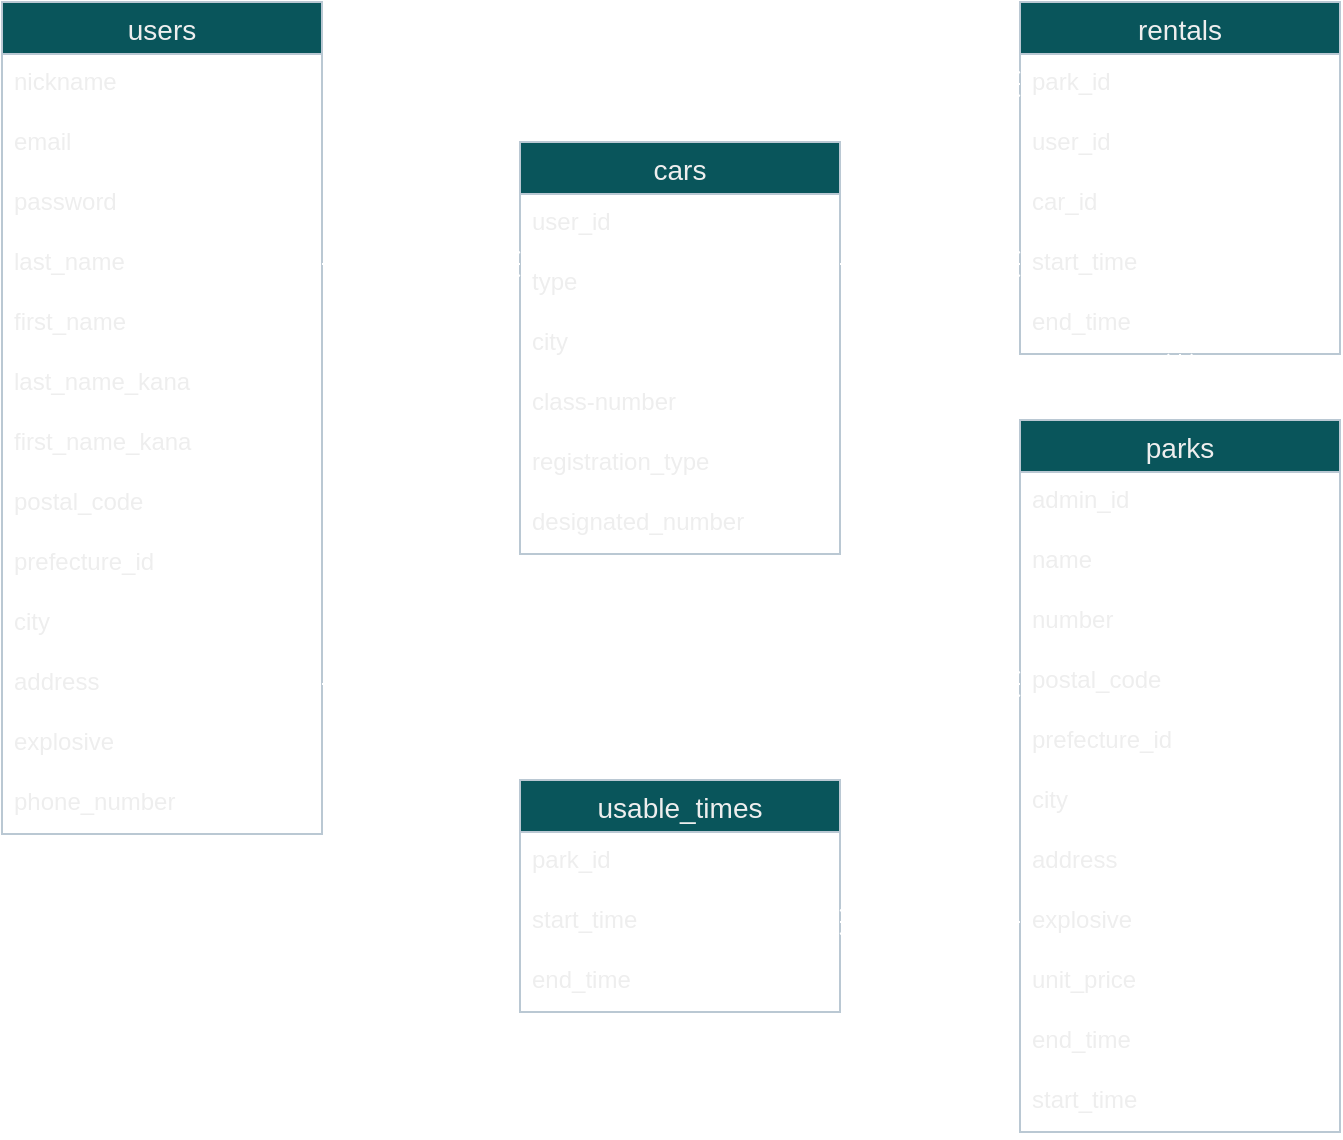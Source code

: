 <mxfile version="14.2.4" type="embed" pages="2">
    <diagram id="XNjfClBHZB1zD1rXNSsi" name="main">
        <mxGraphModel dx="681" dy="807" grid="1" gridSize="10" guides="1" tooltips="1" connect="1" arrows="1" fold="1" page="1" pageScale="1" pageWidth="827" pageHeight="1169" math="0" shadow="0">
            <root>
                <mxCell id="0"/>
                <mxCell id="1" parent="0"/>
                <mxCell id="6" value="users" style="swimlane;fontStyle=0;childLayout=stackLayout;horizontal=1;startSize=26;horizontalStack=0;resizeParent=1;resizeParentMax=0;resizeLast=0;collapsible=1;marginBottom=0;align=center;fontSize=14;labelBorderColor=none;fillColor=#09555B;strokeColor=#BAC8D3;fontColor=#EEEEEE;" parent="1" vertex="1">
                    <mxGeometry x="121" y="20" width="160" height="416" as="geometry">
                        <mxRectangle x="140" y="110" width="50" height="26" as="alternateBounds"/>
                    </mxGeometry>
                </mxCell>
                <mxCell id="7" value="nickname" style="text;strokeColor=none;fillColor=none;spacingLeft=4;spacingRight=4;overflow=hidden;rotatable=0;points=[[0,0.5],[1,0.5]];portConstraint=eastwest;fontSize=12;labelBorderColor=none;fontColor=#EEEEEE;" parent="6" vertex="1">
                    <mxGeometry y="26" width="160" height="30" as="geometry"/>
                </mxCell>
                <mxCell id="8" value="email" style="text;strokeColor=none;fillColor=none;spacingLeft=4;spacingRight=4;overflow=hidden;rotatable=0;points=[[0,0.5],[1,0.5]];portConstraint=eastwest;fontSize=12;labelBorderColor=none;fontColor=#EEEEEE;" parent="6" vertex="1">
                    <mxGeometry y="56" width="160" height="30" as="geometry"/>
                </mxCell>
                <mxCell id="9" value="password" style="text;strokeColor=none;fillColor=none;spacingLeft=4;spacingRight=4;overflow=hidden;rotatable=0;points=[[0,0.5],[1,0.5]];portConstraint=eastwest;fontSize=12;labelBorderColor=none;fontColor=#EEEEEE;" parent="6" vertex="1">
                    <mxGeometry y="86" width="160" height="30" as="geometry"/>
                </mxCell>
                <mxCell id="10" value="last_name" style="text;strokeColor=none;fillColor=none;spacingLeft=4;spacingRight=4;overflow=hidden;rotatable=0;points=[[0,0.5],[1,0.5]];portConstraint=eastwest;fontSize=12;labelBorderColor=none;fontColor=#EEEEEE;" parent="6" vertex="1">
                    <mxGeometry y="116" width="160" height="30" as="geometry"/>
                </mxCell>
                <mxCell id="11" value="first_name" style="text;strokeColor=none;fillColor=none;spacingLeft=4;spacingRight=4;overflow=hidden;rotatable=0;points=[[0,0.5],[1,0.5]];portConstraint=eastwest;fontSize=12;labelBorderColor=none;fontColor=#EEEEEE;" parent="6" vertex="1">
                    <mxGeometry y="146" width="160" height="30" as="geometry"/>
                </mxCell>
                <mxCell id="12" value="last_name_kana" style="text;strokeColor=none;fillColor=none;spacingLeft=4;spacingRight=4;overflow=hidden;rotatable=0;points=[[0,0.5],[1,0.5]];portConstraint=eastwest;fontSize=12;labelBorderColor=none;fontColor=#EEEEEE;" parent="6" vertex="1">
                    <mxGeometry y="176" width="160" height="30" as="geometry"/>
                </mxCell>
                <mxCell id="13" value="first_name_kana" style="text;strokeColor=none;fillColor=none;spacingLeft=4;spacingRight=4;overflow=hidden;rotatable=0;points=[[0,0.5],[1,0.5]];portConstraint=eastwest;fontSize=12;labelBorderColor=none;fontColor=#EEEEEE;" parent="6" vertex="1">
                    <mxGeometry y="206" width="160" height="30" as="geometry"/>
                </mxCell>
                <mxCell id="24" value="postal_code" style="text;strokeColor=none;fillColor=none;spacingLeft=4;spacingRight=4;overflow=hidden;rotatable=0;points=[[0,0.5],[1,0.5]];portConstraint=eastwest;fontSize=12;labelBorderColor=none;fontColor=#EEEEEE;" parent="6" vertex="1">
                    <mxGeometry y="236" width="160" height="30" as="geometry"/>
                </mxCell>
                <mxCell id="25" value="prefecture_id" style="text;strokeColor=none;fillColor=none;spacingLeft=4;spacingRight=4;overflow=hidden;rotatable=0;points=[[0,0.5],[1,0.5]];portConstraint=eastwest;fontSize=12;labelBorderColor=none;fontColor=#EEEEEE;" parent="6" vertex="1">
                    <mxGeometry y="266" width="160" height="30" as="geometry"/>
                </mxCell>
                <mxCell id="26" value="city" style="text;strokeColor=none;fillColor=none;spacingLeft=4;spacingRight=4;overflow=hidden;rotatable=0;points=[[0,0.5],[1,0.5]];portConstraint=eastwest;fontSize=12;labelBorderColor=none;fontColor=#EEEEEE;" parent="6" vertex="1">
                    <mxGeometry y="296" width="160" height="30" as="geometry"/>
                </mxCell>
                <mxCell id="27" value="address" style="text;strokeColor=none;fillColor=none;spacingLeft=4;spacingRight=4;overflow=hidden;rotatable=0;points=[[0,0.5],[1,0.5]];portConstraint=eastwest;fontSize=12;labelBorderColor=none;fontColor=#EEEEEE;" parent="6" vertex="1">
                    <mxGeometry y="326" width="160" height="30" as="geometry"/>
                </mxCell>
                <mxCell id="28" value="explosive" style="text;strokeColor=none;fillColor=none;spacingLeft=4;spacingRight=4;overflow=hidden;rotatable=0;points=[[0,0.5],[1,0.5]];portConstraint=eastwest;fontSize=12;labelBorderColor=none;fontColor=#EEEEEE;" parent="6" vertex="1">
                    <mxGeometry y="356" width="160" height="30" as="geometry"/>
                </mxCell>
                <mxCell id="29" value="phone_number" style="text;strokeColor=none;fillColor=none;spacingLeft=4;spacingRight=4;overflow=hidden;rotatable=0;points=[[0,0.5],[1,0.5]];portConstraint=eastwest;fontSize=12;labelBorderColor=none;fontColor=#EEEEEE;" parent="6" vertex="1">
                    <mxGeometry y="386" width="160" height="30" as="geometry"/>
                </mxCell>
                <mxCell id="46" value="rentals" style="swimlane;fontStyle=0;childLayout=stackLayout;horizontal=1;startSize=26;horizontalStack=0;resizeParent=1;resizeParentMax=0;resizeLast=0;collapsible=1;marginBottom=0;align=center;fontSize=14;labelBorderColor=none;fillColor=#09555B;strokeColor=#BAC8D3;fontColor=#EEEEEE;" parent="1" vertex="1">
                    <mxGeometry x="630" y="20" width="160" height="176" as="geometry">
                        <mxRectangle x="140" y="110" width="50" height="26" as="alternateBounds"/>
                    </mxGeometry>
                </mxCell>
                <mxCell id="47" value="park_id" style="text;strokeColor=none;fillColor=none;spacingLeft=4;spacingRight=4;overflow=hidden;rotatable=0;points=[[0,0.5],[1,0.5]];portConstraint=eastwest;fontSize=12;labelBorderColor=none;fontColor=#EEEEEE;" parent="46" vertex="1">
                    <mxGeometry y="26" width="160" height="30" as="geometry"/>
                </mxCell>
                <mxCell id="58" value="user_id" style="text;strokeColor=none;fillColor=none;spacingLeft=4;spacingRight=4;overflow=hidden;rotatable=0;points=[[0,0.5],[1,0.5]];portConstraint=eastwest;fontSize=12;labelBorderColor=none;fontColor=#EEEEEE;" parent="46" vertex="1">
                    <mxGeometry y="56" width="160" height="30" as="geometry"/>
                </mxCell>
                <mxCell id="116" value="car_id" style="text;strokeColor=none;fillColor=none;spacingLeft=4;spacingRight=4;overflow=hidden;rotatable=0;points=[[0,0.5],[1,0.5]];portConstraint=eastwest;fontSize=12;labelBorderColor=none;fontColor=#EEEEEE;" parent="46" vertex="1">
                    <mxGeometry y="86" width="160" height="30" as="geometry"/>
                </mxCell>
                <mxCell id="88" value="start_time" style="text;strokeColor=none;fillColor=none;spacingLeft=4;spacingRight=4;overflow=hidden;rotatable=0;points=[[0,0.5],[1,0.5]];portConstraint=eastwest;fontSize=12;labelBorderColor=none;fontColor=#EEEEEE;" parent="46" vertex="1">
                    <mxGeometry y="116" width="160" height="30" as="geometry"/>
                </mxCell>
                <mxCell id="59" value="end_time" style="text;strokeColor=none;fillColor=none;spacingLeft=4;spacingRight=4;overflow=hidden;rotatable=0;points=[[0,0.5],[1,0.5]];portConstraint=eastwest;fontSize=12;labelBorderColor=none;fontColor=#EEEEEE;" parent="46" vertex="1">
                    <mxGeometry y="146" width="160" height="30" as="geometry"/>
                </mxCell>
                <mxCell id="110" style="edgeStyle=orthogonalEdgeStyle;rounded=0;orthogonalLoop=1;jettySize=auto;html=1;endArrow=ERone;endFill=0;startArrow=ERoneToMany;startFill=0;fillColor=#cce5ff;strokeColor=#FFFFFF;endSize=10;startSize=10;" parent="46" source="59" edge="1">
                    <mxGeometry relative="1" as="geometry">
                        <mxPoint x="70" y="190" as="sourcePoint"/>
                        <mxPoint x="80" y="210" as="targetPoint"/>
                        <Array as="points">
                            <mxPoint x="80" y="200"/>
                            <mxPoint x="80" y="200"/>
                        </Array>
                    </mxGeometry>
                </mxCell>
                <mxCell id="61" value="parks" style="swimlane;fontStyle=0;childLayout=stackLayout;horizontal=1;startSize=26;horizontalStack=0;resizeParent=1;resizeParentMax=0;resizeLast=0;collapsible=1;marginBottom=0;align=center;fontSize=14;labelBorderColor=none;fillColor=#09555B;strokeColor=#BAC8D3;fontColor=#EEEEEE;" parent="1" vertex="1">
                    <mxGeometry x="630" y="229" width="160" height="356" as="geometry">
                        <mxRectangle x="140" y="110" width="50" height="26" as="alternateBounds"/>
                    </mxGeometry>
                </mxCell>
                <mxCell id="106" value="admin_id" style="text;strokeColor=none;fillColor=none;spacingLeft=4;spacingRight=4;overflow=hidden;rotatable=0;points=[[0,0.5],[1,0.5]];portConstraint=eastwest;fontSize=12;labelBorderColor=none;fontColor=#EEEEEE;" parent="61" vertex="1">
                    <mxGeometry y="26" width="160" height="30" as="geometry"/>
                </mxCell>
                <mxCell id="62" value="name" style="text;strokeColor=none;fillColor=none;spacingLeft=4;spacingRight=4;overflow=hidden;rotatable=0;points=[[0,0.5],[1,0.5]];portConstraint=eastwest;fontSize=12;labelBorderColor=none;fontColor=#EEEEEE;" parent="61" vertex="1">
                    <mxGeometry y="56" width="160" height="30" as="geometry"/>
                </mxCell>
                <mxCell id="64" value="number" style="text;strokeColor=none;fillColor=none;spacingLeft=4;spacingRight=4;overflow=hidden;rotatable=0;points=[[0,0.5],[1,0.5]];portConstraint=eastwest;fontSize=12;labelBorderColor=none;fontColor=#EEEEEE;" parent="61" vertex="1">
                    <mxGeometry y="86" width="160" height="30" as="geometry"/>
                </mxCell>
                <mxCell id="75" value="postal_code" style="text;strokeColor=none;fillColor=none;spacingLeft=4;spacingRight=4;overflow=hidden;rotatable=0;points=[[0,0.5],[1,0.5]];portConstraint=eastwest;fontSize=12;labelBorderColor=none;fontColor=#EEEEEE;" parent="61" vertex="1">
                    <mxGeometry y="116" width="160" height="30" as="geometry"/>
                </mxCell>
                <mxCell id="76" value="prefecture_id" style="text;strokeColor=none;fillColor=none;spacingLeft=4;spacingRight=4;overflow=hidden;rotatable=0;points=[[0,0.5],[1,0.5]];portConstraint=eastwest;fontSize=12;labelBorderColor=none;fontColor=#EEEEEE;" parent="61" vertex="1">
                    <mxGeometry y="146" width="160" height="30" as="geometry"/>
                </mxCell>
                <mxCell id="78" value="city" style="text;strokeColor=none;fillColor=none;spacingLeft=4;spacingRight=4;overflow=hidden;rotatable=0;points=[[0,0.5],[1,0.5]];portConstraint=eastwest;fontSize=12;labelBorderColor=none;fontColor=#EEEEEE;" parent="61" vertex="1">
                    <mxGeometry y="176" width="160" height="30" as="geometry"/>
                </mxCell>
                <mxCell id="79" value="address" style="text;strokeColor=none;fillColor=none;spacingLeft=4;spacingRight=4;overflow=hidden;rotatable=0;points=[[0,0.5],[1,0.5]];portConstraint=eastwest;fontSize=12;labelBorderColor=none;fontColor=#EEEEEE;" parent="61" vertex="1">
                    <mxGeometry y="206" width="160" height="30" as="geometry"/>
                </mxCell>
                <mxCell id="77" value="explosive" style="text;strokeColor=none;fillColor=none;spacingLeft=4;spacingRight=4;overflow=hidden;rotatable=0;points=[[0,0.5],[1,0.5]];portConstraint=eastwest;fontSize=12;labelBorderColor=none;fontColor=#EEEEEE;" parent="61" vertex="1">
                    <mxGeometry y="236" width="160" height="30" as="geometry"/>
                </mxCell>
                <mxCell id="103" value="unit_price" style="text;strokeColor=none;fillColor=none;spacingLeft=4;spacingRight=4;overflow=hidden;rotatable=0;points=[[0,0.5],[1,0.5]];portConstraint=eastwest;fontSize=12;labelBorderColor=none;fontColor=#EEEEEE;" parent="61" vertex="1">
                    <mxGeometry y="266" width="160" height="30" as="geometry"/>
                </mxCell>
                <mxCell id="118" value="end_time" style="text;strokeColor=none;fillColor=none;spacingLeft=4;spacingRight=4;overflow=hidden;rotatable=0;points=[[0,0.5],[1,0.5]];portConstraint=eastwest;fontSize=12;labelBorderColor=none;fontColor=#EEEEEE;" parent="61" vertex="1">
                    <mxGeometry y="296" width="160" height="30" as="geometry"/>
                </mxCell>
                <mxCell id="117" value="start_time" style="text;strokeColor=none;fillColor=none;spacingLeft=4;spacingRight=4;overflow=hidden;rotatable=0;points=[[0,0.5],[1,0.5]];portConstraint=eastwest;fontSize=12;labelBorderColor=none;fontColor=#EEEEEE;" parent="61" vertex="1">
                    <mxGeometry y="326" width="160" height="30" as="geometry"/>
                </mxCell>
                <mxCell id="80" value="usable_times" style="swimlane;fontStyle=0;childLayout=stackLayout;horizontal=1;startSize=26;horizontalStack=0;resizeParent=1;resizeParentMax=0;resizeLast=0;collapsible=1;marginBottom=0;align=center;fontSize=14;labelBorderColor=none;fillColor=#09555B;strokeColor=#BAC8D3;fontColor=#EEEEEE;" parent="1" vertex="1">
                    <mxGeometry x="380" y="409" width="160" height="116" as="geometry">
                        <mxRectangle x="140" y="110" width="50" height="26" as="alternateBounds"/>
                    </mxGeometry>
                </mxCell>
                <mxCell id="81" value="park_id" style="text;strokeColor=none;fillColor=none;spacingLeft=4;spacingRight=4;overflow=hidden;rotatable=0;points=[[0,0.5],[1,0.5]];portConstraint=eastwest;fontSize=12;labelBorderColor=none;fontColor=#EEEEEE;" parent="80" vertex="1">
                    <mxGeometry y="26" width="160" height="30" as="geometry"/>
                </mxCell>
                <mxCell id="82" value="start_time" style="text;strokeColor=none;fillColor=none;spacingLeft=4;spacingRight=4;overflow=hidden;rotatable=0;points=[[0,0.5],[1,0.5]];portConstraint=eastwest;fontSize=12;labelBorderColor=none;fontColor=#EEEEEE;" parent="80" vertex="1">
                    <mxGeometry y="56" width="160" height="30" as="geometry"/>
                </mxCell>
                <mxCell id="83" value="end_time" style="text;strokeColor=none;fillColor=none;spacingLeft=4;spacingRight=4;overflow=hidden;rotatable=0;points=[[0,0.5],[1,0.5]];portConstraint=eastwest;fontSize=12;labelBorderColor=none;fontColor=#EEEEEE;" parent="80" vertex="1">
                    <mxGeometry y="86" width="160" height="30" as="geometry"/>
                </mxCell>
                <mxCell id="89" value="cars" style="swimlane;fontStyle=0;childLayout=stackLayout;horizontal=1;startSize=26;horizontalStack=0;resizeParent=1;resizeParentMax=0;resizeLast=0;collapsible=1;marginBottom=0;align=center;fontSize=14;labelBorderColor=none;fillColor=#09555B;strokeColor=#BAC8D3;fontColor=#EEEEEE;" parent="1" vertex="1">
                    <mxGeometry x="380" y="90" width="160" height="206" as="geometry">
                        <mxRectangle x="140" y="110" width="50" height="26" as="alternateBounds"/>
                    </mxGeometry>
                </mxCell>
                <mxCell id="90" value="user_id" style="text;strokeColor=none;fillColor=none;spacingLeft=4;spacingRight=4;overflow=hidden;rotatable=0;points=[[0,0.5],[1,0.5]];portConstraint=eastwest;fontSize=12;labelBorderColor=none;fontColor=#EEEEEE;" parent="89" vertex="1">
                    <mxGeometry y="26" width="160" height="30" as="geometry"/>
                </mxCell>
                <mxCell id="105" value="type" style="text;strokeColor=none;fillColor=none;spacingLeft=4;spacingRight=4;overflow=hidden;rotatable=0;points=[[0,0.5],[1,0.5]];portConstraint=eastwest;fontSize=12;labelBorderColor=none;fontColor=#EEEEEE;" parent="89" vertex="1">
                    <mxGeometry y="56" width="160" height="30" as="geometry"/>
                </mxCell>
                <mxCell id="115" value="city" style="text;strokeColor=none;fillColor=none;spacingLeft=4;spacingRight=4;overflow=hidden;rotatable=0;points=[[0,0.5],[1,0.5]];portConstraint=eastwest;fontSize=12;labelBorderColor=none;fontColor=#EEEEEE;" parent="89" vertex="1">
                    <mxGeometry y="86" width="160" height="30" as="geometry"/>
                </mxCell>
                <mxCell id="114" value="class-number" style="text;strokeColor=none;fillColor=none;spacingLeft=4;spacingRight=4;overflow=hidden;rotatable=0;points=[[0,0.5],[1,0.5]];portConstraint=eastwest;fontSize=12;labelBorderColor=none;fontColor=#EEEEEE;" parent="89" vertex="1">
                    <mxGeometry y="116" width="160" height="30" as="geometry"/>
                </mxCell>
                <mxCell id="119" value="registration_type" style="text;strokeColor=none;fillColor=none;spacingLeft=4;spacingRight=4;overflow=hidden;rotatable=0;points=[[0,0.5],[1,0.5]];portConstraint=eastwest;fontSize=12;labelBorderColor=none;fontColor=#EEEEEE;" parent="89" vertex="1">
                    <mxGeometry y="146" width="160" height="30" as="geometry"/>
                </mxCell>
                <mxCell id="91" value="designated_number" style="text;strokeColor=none;fillColor=none;spacingLeft=4;spacingRight=4;overflow=hidden;rotatable=0;points=[[0,0.5],[1,0.5]];portConstraint=eastwest;fontSize=12;labelBorderColor=none;fontColor=#EEEEEE;" parent="89" vertex="1">
                    <mxGeometry y="176" width="160" height="30" as="geometry"/>
                </mxCell>
                <mxCell id="108" style="edgeStyle=orthogonalEdgeStyle;rounded=0;orthogonalLoop=1;jettySize=auto;html=1;endArrow=ERone;endFill=0;startArrow=ERoneToMany;startFill=0;fillColor=#cce5ff;strokeColor=#FFFFFF;exitX=0;exitY=0.5;exitDx=0;exitDy=0;endSize=10;startSize=10;" parent="1" source="47" edge="1">
                    <mxGeometry relative="1" as="geometry">
                        <mxPoint x="360" y="140" as="sourcePoint"/>
                        <mxPoint x="282" y="61" as="targetPoint"/>
                    </mxGeometry>
                </mxCell>
                <mxCell id="109" style="edgeStyle=orthogonalEdgeStyle;rounded=0;orthogonalLoop=1;jettySize=auto;html=1;endArrow=ERone;endFill=0;startArrow=ERoneToMany;startFill=0;fillColor=#cce5ff;strokeColor=#FFFFFF;exitX=0;exitY=0.3;exitDx=0;exitDy=0;exitPerimeter=0;endSize=10;startSize=10;" parent="1" edge="1">
                    <mxGeometry relative="1" as="geometry">
                        <mxPoint x="380" y="151" as="sourcePoint"/>
                        <mxPoint x="281" y="151" as="targetPoint"/>
                        <Array as="points">
                            <mxPoint x="281" y="151"/>
                        </Array>
                    </mxGeometry>
                </mxCell>
                <mxCell id="111" style="edgeStyle=orthogonalEdgeStyle;rounded=0;orthogonalLoop=1;jettySize=auto;html=1;endArrow=ERone;endFill=0;startArrow=ERoneToMany;startFill=0;fillColor=#cce5ff;strokeColor=#FFFFFF;endSize=10;startSize=10;entryX=0;entryY=0.5;entryDx=0;entryDy=0;exitX=1;exitY=0.5;exitDx=0;exitDy=0;" parent="1" source="82" target="77" edge="1">
                    <mxGeometry relative="1" as="geometry">
                        <mxPoint x="590" y="530" as="sourcePoint"/>
                        <mxPoint x="629" y="450" as="targetPoint"/>
                        <Array as="points">
                            <mxPoint x="550" y="480"/>
                            <mxPoint x="550" y="480"/>
                        </Array>
                    </mxGeometry>
                </mxCell>
                <mxCell id="113" style="edgeStyle=orthogonalEdgeStyle;rounded=0;orthogonalLoop=1;jettySize=auto;html=1;endArrow=ERone;endFill=0;startArrow=ERoneToMany;startFill=0;fillColor=#cce5ff;strokeColor=#FFFFFF;exitX=0;exitY=0.5;exitDx=0;exitDy=0;entryX=1;entryY=0.167;entryDx=0;entryDy=0;entryPerimeter=0;endSize=10;startSize=10;" parent="1" source="88" target="105" edge="1">
                    <mxGeometry relative="1" as="geometry">
                        <mxPoint x="359.64" y="169.65" as="sourcePoint"/>
                        <mxPoint x="270.0" y="140.0" as="targetPoint"/>
                    </mxGeometry>
                </mxCell>
                <mxCell id="112" style="edgeStyle=orthogonalEdgeStyle;rounded=0;orthogonalLoop=1;jettySize=auto;html=1;endArrow=ERone;endFill=0;startArrow=ERoneToMany;startFill=0;fillColor=#cce5ff;strokeColor=#FFFFFF;endSize=10;startSize=10;" parent="1" target="27" edge="1">
                    <mxGeometry relative="1" as="geometry">
                        <mxPoint x="630" y="361" as="sourcePoint"/>
                        <mxPoint x="610" y="170" as="targetPoint"/>
                    </mxGeometry>
                </mxCell>
            </root>
        </mxGraphModel>
    </diagram>
    <diagram id="JPaXAn2ttBKiCeS56IJA" name="admin退避">
        <mxGraphModel dx="921" dy="807" grid="1" gridSize="10" guides="1" tooltips="1" connect="1" arrows="1" fold="1" page="1" pageScale="1" pageWidth="827" pageHeight="1169" math="0" shadow="0">
            <root>
                <mxCell id="GNttSRVO-uD9iZntxzNt-0"/>
                <mxCell id="GNttSRVO-uD9iZntxzNt-1" parent="GNttSRVO-uD9iZntxzNt-0"/>
                <mxCell id="fLMhnKK8evhk_EAJM4pE-0" value="admin" style="swimlane;fontStyle=0;childLayout=stackLayout;horizontal=1;startSize=26;horizontalStack=0;resizeParent=1;resizeParentMax=0;resizeLast=0;collapsible=1;marginBottom=0;align=center;fontSize=14;labelBorderColor=none;fillColor=#09555B;strokeColor=#BAC8D3;fontColor=#EEEEEE;" vertex="1" parent="GNttSRVO-uD9iZntxzNt-1">
                    <mxGeometry x="390" y="50" width="160" height="416" as="geometry">
                        <mxRectangle x="140" y="110" width="50" height="26" as="alternateBounds"/>
                    </mxGeometry>
                </mxCell>
                <mxCell id="fLMhnKK8evhk_EAJM4pE-1" value="nickname" style="text;strokeColor=none;fillColor=none;spacingLeft=4;spacingRight=4;overflow=hidden;rotatable=0;points=[[0,0.5],[1,0.5]];portConstraint=eastwest;fontSize=12;labelBorderColor=none;fontColor=#EEEEEE;" vertex="1" parent="fLMhnKK8evhk_EAJM4pE-0">
                    <mxGeometry y="26" width="160" height="30" as="geometry"/>
                </mxCell>
                <mxCell id="fLMhnKK8evhk_EAJM4pE-2" value="email" style="text;strokeColor=none;fillColor=none;spacingLeft=4;spacingRight=4;overflow=hidden;rotatable=0;points=[[0,0.5],[1,0.5]];portConstraint=eastwest;fontSize=12;labelBorderColor=none;fontColor=#EEEEEE;" vertex="1" parent="fLMhnKK8evhk_EAJM4pE-0">
                    <mxGeometry y="56" width="160" height="30" as="geometry"/>
                </mxCell>
                <mxCell id="fLMhnKK8evhk_EAJM4pE-3" value="password" style="text;strokeColor=none;fillColor=none;spacingLeft=4;spacingRight=4;overflow=hidden;rotatable=0;points=[[0,0.5],[1,0.5]];portConstraint=eastwest;fontSize=12;labelBorderColor=none;fontColor=#EEEEEE;" vertex="1" parent="fLMhnKK8evhk_EAJM4pE-0">
                    <mxGeometry y="86" width="160" height="30" as="geometry"/>
                </mxCell>
                <mxCell id="fLMhnKK8evhk_EAJM4pE-4" value="last_name" style="text;strokeColor=none;fillColor=none;spacingLeft=4;spacingRight=4;overflow=hidden;rotatable=0;points=[[0,0.5],[1,0.5]];portConstraint=eastwest;fontSize=12;labelBorderColor=none;fontColor=#EEEEEE;" vertex="1" parent="fLMhnKK8evhk_EAJM4pE-0">
                    <mxGeometry y="116" width="160" height="30" as="geometry"/>
                </mxCell>
                <mxCell id="fLMhnKK8evhk_EAJM4pE-5" value="first_name" style="text;strokeColor=none;fillColor=none;spacingLeft=4;spacingRight=4;overflow=hidden;rotatable=0;points=[[0,0.5],[1,0.5]];portConstraint=eastwest;fontSize=12;labelBorderColor=none;fontColor=#EEEEEE;" vertex="1" parent="fLMhnKK8evhk_EAJM4pE-0">
                    <mxGeometry y="146" width="160" height="30" as="geometry"/>
                </mxCell>
                <mxCell id="fLMhnKK8evhk_EAJM4pE-6" value="last_name_kana" style="text;strokeColor=none;fillColor=none;spacingLeft=4;spacingRight=4;overflow=hidden;rotatable=0;points=[[0,0.5],[1,0.5]];portConstraint=eastwest;fontSize=12;labelBorderColor=none;fontColor=#EEEEEE;" vertex="1" parent="fLMhnKK8evhk_EAJM4pE-0">
                    <mxGeometry y="176" width="160" height="30" as="geometry"/>
                </mxCell>
                <mxCell id="fLMhnKK8evhk_EAJM4pE-7" value="first_name_kana" style="text;strokeColor=none;fillColor=none;spacingLeft=4;spacingRight=4;overflow=hidden;rotatable=0;points=[[0,0.5],[1,0.5]];portConstraint=eastwest;fontSize=12;labelBorderColor=none;fontColor=#EEEEEE;" vertex="1" parent="fLMhnKK8evhk_EAJM4pE-0">
                    <mxGeometry y="206" width="160" height="30" as="geometry"/>
                </mxCell>
                <mxCell id="fLMhnKK8evhk_EAJM4pE-8" value="postal_code" style="text;strokeColor=none;fillColor=none;spacingLeft=4;spacingRight=4;overflow=hidden;rotatable=0;points=[[0,0.5],[1,0.5]];portConstraint=eastwest;fontSize=12;labelBorderColor=none;fontColor=#EEEEEE;" vertex="1" parent="fLMhnKK8evhk_EAJM4pE-0">
                    <mxGeometry y="236" width="160" height="30" as="geometry"/>
                </mxCell>
                <mxCell id="fLMhnKK8evhk_EAJM4pE-9" value="prefecture_id" style="text;strokeColor=none;fillColor=none;spacingLeft=4;spacingRight=4;overflow=hidden;rotatable=0;points=[[0,0.5],[1,0.5]];portConstraint=eastwest;fontSize=12;labelBorderColor=none;fontColor=#EEEEEE;" vertex="1" parent="fLMhnKK8evhk_EAJM4pE-0">
                    <mxGeometry y="266" width="160" height="30" as="geometry"/>
                </mxCell>
                <mxCell id="fLMhnKK8evhk_EAJM4pE-10" value="city" style="text;strokeColor=none;fillColor=none;spacingLeft=4;spacingRight=4;overflow=hidden;rotatable=0;points=[[0,0.5],[1,0.5]];portConstraint=eastwest;fontSize=12;labelBorderColor=none;fontColor=#EEEEEE;" vertex="1" parent="fLMhnKK8evhk_EAJM4pE-0">
                    <mxGeometry y="296" width="160" height="30" as="geometry"/>
                </mxCell>
                <mxCell id="fLMhnKK8evhk_EAJM4pE-11" value="address" style="text;strokeColor=none;fillColor=none;spacingLeft=4;spacingRight=4;overflow=hidden;rotatable=0;points=[[0,0.5],[1,0.5]];portConstraint=eastwest;fontSize=12;labelBorderColor=none;fontColor=#EEEEEE;" vertex="1" parent="fLMhnKK8evhk_EAJM4pE-0">
                    <mxGeometry y="326" width="160" height="30" as="geometry"/>
                </mxCell>
                <mxCell id="fLMhnKK8evhk_EAJM4pE-12" value="explosive" style="text;strokeColor=none;fillColor=none;spacingLeft=4;spacingRight=4;overflow=hidden;rotatable=0;points=[[0,0.5],[1,0.5]];portConstraint=eastwest;fontSize=12;labelBorderColor=none;fontColor=#EEEEEE;" vertex="1" parent="fLMhnKK8evhk_EAJM4pE-0">
                    <mxGeometry y="356" width="160" height="30" as="geometry"/>
                </mxCell>
                <mxCell id="fLMhnKK8evhk_EAJM4pE-13" value="phone_number" style="text;strokeColor=none;fillColor=none;spacingLeft=4;spacingRight=4;overflow=hidden;rotatable=0;points=[[0,0.5],[1,0.5]];portConstraint=eastwest;fontSize=12;labelBorderColor=none;fontColor=#EEEEEE;" vertex="1" parent="fLMhnKK8evhk_EAJM4pE-0">
                    <mxGeometry y="386" width="160" height="30" as="geometry"/>
                </mxCell>
            </root>
        </mxGraphModel>
    </diagram>
</mxfile>